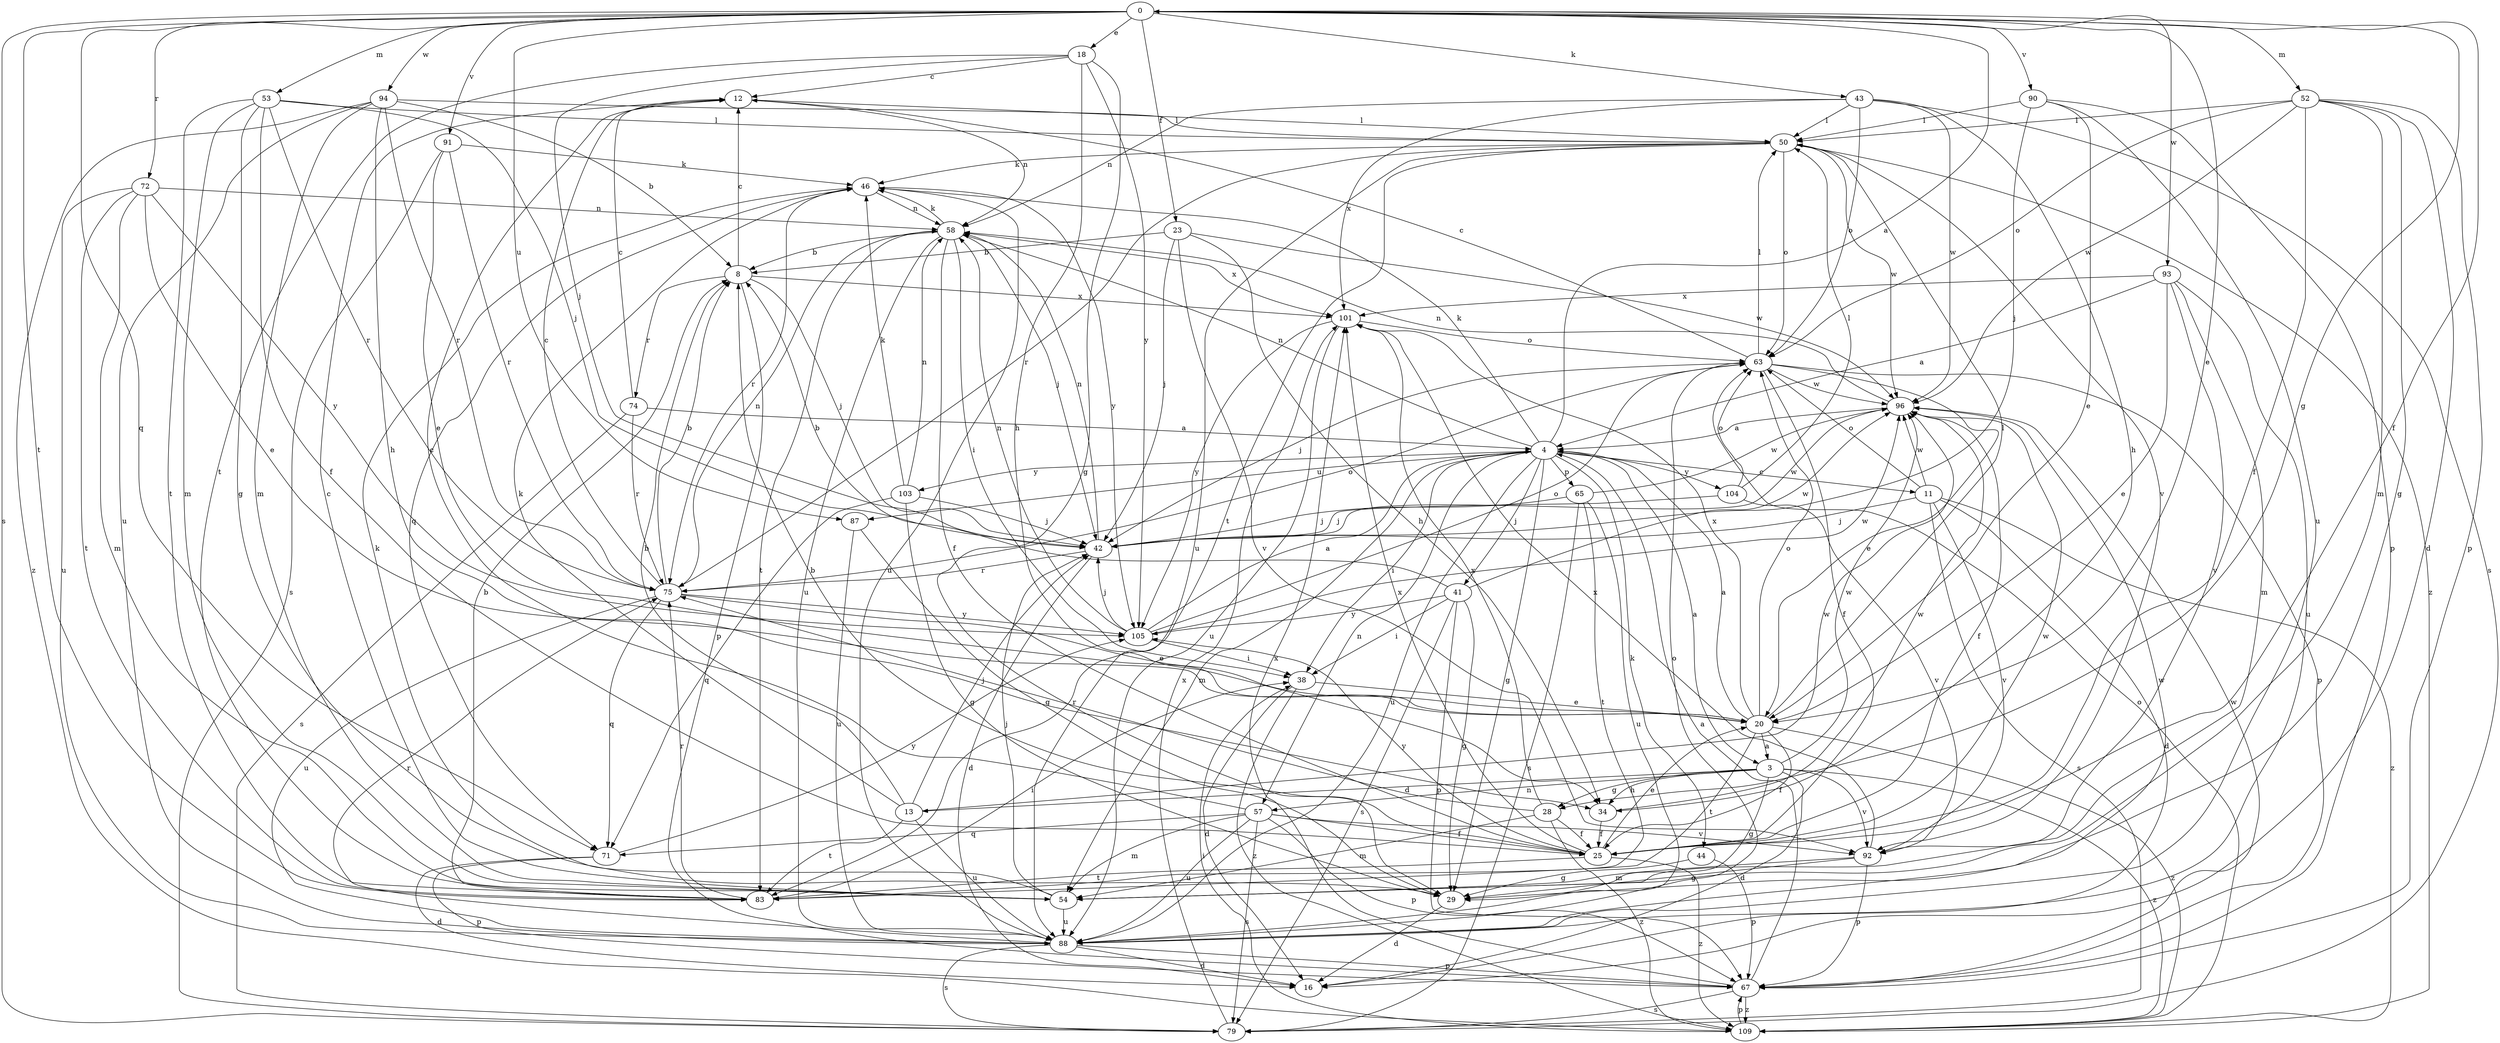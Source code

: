 strict digraph  {
0;
3;
4;
8;
11;
12;
13;
16;
18;
20;
23;
25;
28;
29;
34;
38;
41;
42;
43;
44;
46;
50;
52;
53;
54;
57;
58;
63;
65;
67;
71;
72;
74;
75;
79;
83;
87;
88;
90;
91;
92;
93;
94;
96;
101;
103;
104;
105;
109;
0 -> 18  [label=e];
0 -> 20  [label=e];
0 -> 23  [label=f];
0 -> 25  [label=f];
0 -> 28  [label=g];
0 -> 43  [label=k];
0 -> 52  [label=m];
0 -> 53  [label=m];
0 -> 71  [label=q];
0 -> 72  [label=r];
0 -> 79  [label=s];
0 -> 83  [label=t];
0 -> 87  [label=u];
0 -> 90  [label=v];
0 -> 91  [label=v];
0 -> 93  [label=w];
0 -> 94  [label=w];
3 -> 13  [label=d];
3 -> 16  [label=d];
3 -> 28  [label=g];
3 -> 29  [label=g];
3 -> 34  [label=h];
3 -> 57  [label=n];
3 -> 92  [label=v];
3 -> 96  [label=w];
3 -> 109  [label=z];
4 -> 0  [label=a];
4 -> 3  [label=a];
4 -> 11  [label=c];
4 -> 29  [label=g];
4 -> 38  [label=i];
4 -> 41  [label=j];
4 -> 44  [label=k];
4 -> 46  [label=k];
4 -> 54  [label=m];
4 -> 57  [label=n];
4 -> 58  [label=n];
4 -> 65  [label=p];
4 -> 87  [label=u];
4 -> 88  [label=u];
4 -> 103  [label=y];
4 -> 104  [label=y];
8 -> 12  [label=c];
8 -> 42  [label=j];
8 -> 67  [label=p];
8 -> 74  [label=r];
8 -> 101  [label=x];
11 -> 16  [label=d];
11 -> 42  [label=j];
11 -> 63  [label=o];
11 -> 79  [label=s];
11 -> 92  [label=v];
11 -> 96  [label=w];
11 -> 109  [label=z];
12 -> 50  [label=l];
12 -> 58  [label=n];
13 -> 8  [label=b];
13 -> 42  [label=j];
13 -> 46  [label=k];
13 -> 83  [label=t];
13 -> 88  [label=u];
13 -> 96  [label=w];
18 -> 12  [label=c];
18 -> 29  [label=g];
18 -> 34  [label=h];
18 -> 42  [label=j];
18 -> 83  [label=t];
18 -> 105  [label=y];
20 -> 3  [label=a];
20 -> 4  [label=a];
20 -> 25  [label=f];
20 -> 50  [label=l];
20 -> 63  [label=o];
20 -> 83  [label=t];
20 -> 101  [label=x];
20 -> 109  [label=z];
23 -> 8  [label=b];
23 -> 34  [label=h];
23 -> 42  [label=j];
23 -> 92  [label=v];
23 -> 96  [label=w];
25 -> 8  [label=b];
25 -> 20  [label=e];
25 -> 83  [label=t];
25 -> 96  [label=w];
25 -> 101  [label=x];
25 -> 105  [label=y];
25 -> 109  [label=z];
28 -> 25  [label=f];
28 -> 54  [label=m];
28 -> 75  [label=r];
28 -> 101  [label=x];
28 -> 109  [label=z];
29 -> 16  [label=d];
34 -> 25  [label=f];
34 -> 96  [label=w];
38 -> 16  [label=d];
38 -> 20  [label=e];
38 -> 109  [label=z];
41 -> 8  [label=b];
41 -> 29  [label=g];
41 -> 38  [label=i];
41 -> 67  [label=p];
41 -> 79  [label=s];
41 -> 96  [label=w];
41 -> 105  [label=y];
42 -> 16  [label=d];
42 -> 58  [label=n];
42 -> 75  [label=r];
42 -> 96  [label=w];
43 -> 34  [label=h];
43 -> 50  [label=l];
43 -> 58  [label=n];
43 -> 63  [label=o];
43 -> 79  [label=s];
43 -> 96  [label=w];
43 -> 101  [label=x];
44 -> 29  [label=g];
44 -> 67  [label=p];
46 -> 58  [label=n];
46 -> 71  [label=q];
46 -> 75  [label=r];
46 -> 88  [label=u];
46 -> 105  [label=y];
50 -> 46  [label=k];
50 -> 63  [label=o];
50 -> 75  [label=r];
50 -> 83  [label=t];
50 -> 88  [label=u];
50 -> 92  [label=v];
50 -> 96  [label=w];
50 -> 109  [label=z];
52 -> 16  [label=d];
52 -> 25  [label=f];
52 -> 29  [label=g];
52 -> 50  [label=l];
52 -> 54  [label=m];
52 -> 63  [label=o];
52 -> 67  [label=p];
52 -> 96  [label=w];
53 -> 25  [label=f];
53 -> 29  [label=g];
53 -> 42  [label=j];
53 -> 50  [label=l];
53 -> 54  [label=m];
53 -> 75  [label=r];
53 -> 83  [label=t];
54 -> 12  [label=c];
54 -> 42  [label=j];
54 -> 46  [label=k];
54 -> 88  [label=u];
57 -> 12  [label=c];
57 -> 25  [label=f];
57 -> 54  [label=m];
57 -> 67  [label=p];
57 -> 71  [label=q];
57 -> 79  [label=s];
57 -> 88  [label=u];
57 -> 92  [label=v];
58 -> 8  [label=b];
58 -> 25  [label=f];
58 -> 38  [label=i];
58 -> 42  [label=j];
58 -> 46  [label=k];
58 -> 83  [label=t];
58 -> 88  [label=u];
58 -> 101  [label=x];
63 -> 12  [label=c];
63 -> 20  [label=e];
63 -> 25  [label=f];
63 -> 42  [label=j];
63 -> 50  [label=l];
63 -> 67  [label=p];
63 -> 96  [label=w];
65 -> 42  [label=j];
65 -> 79  [label=s];
65 -> 83  [label=t];
65 -> 88  [label=u];
65 -> 96  [label=w];
67 -> 4  [label=a];
67 -> 79  [label=s];
67 -> 96  [label=w];
67 -> 101  [label=x];
67 -> 109  [label=z];
71 -> 16  [label=d];
71 -> 67  [label=p];
71 -> 105  [label=y];
72 -> 20  [label=e];
72 -> 54  [label=m];
72 -> 58  [label=n];
72 -> 83  [label=t];
72 -> 88  [label=u];
72 -> 105  [label=y];
74 -> 4  [label=a];
74 -> 12  [label=c];
74 -> 75  [label=r];
74 -> 79  [label=s];
75 -> 8  [label=b];
75 -> 12  [label=c];
75 -> 20  [label=e];
75 -> 58  [label=n];
75 -> 63  [label=o];
75 -> 71  [label=q];
75 -> 88  [label=u];
75 -> 105  [label=y];
79 -> 101  [label=x];
83 -> 8  [label=b];
83 -> 38  [label=i];
83 -> 75  [label=r];
87 -> 29  [label=g];
87 -> 88  [label=u];
88 -> 16  [label=d];
88 -> 63  [label=o];
88 -> 67  [label=p];
88 -> 75  [label=r];
88 -> 79  [label=s];
88 -> 96  [label=w];
90 -> 20  [label=e];
90 -> 42  [label=j];
90 -> 50  [label=l];
90 -> 67  [label=p];
90 -> 88  [label=u];
91 -> 20  [label=e];
91 -> 46  [label=k];
91 -> 75  [label=r];
91 -> 79  [label=s];
92 -> 29  [label=g];
92 -> 54  [label=m];
92 -> 67  [label=p];
92 -> 101  [label=x];
93 -> 4  [label=a];
93 -> 20  [label=e];
93 -> 54  [label=m];
93 -> 88  [label=u];
93 -> 92  [label=v];
93 -> 101  [label=x];
94 -> 8  [label=b];
94 -> 34  [label=h];
94 -> 50  [label=l];
94 -> 54  [label=m];
94 -> 75  [label=r];
94 -> 88  [label=u];
94 -> 109  [label=z];
96 -> 4  [label=a];
96 -> 25  [label=f];
96 -> 58  [label=n];
101 -> 63  [label=o];
101 -> 88  [label=u];
101 -> 105  [label=y];
103 -> 29  [label=g];
103 -> 42  [label=j];
103 -> 46  [label=k];
103 -> 58  [label=n];
103 -> 71  [label=q];
104 -> 42  [label=j];
104 -> 50  [label=l];
104 -> 63  [label=o];
104 -> 92  [label=v];
105 -> 4  [label=a];
105 -> 38  [label=i];
105 -> 42  [label=j];
105 -> 58  [label=n];
105 -> 63  [label=o];
105 -> 96  [label=w];
109 -> 38  [label=i];
109 -> 63  [label=o];
109 -> 67  [label=p];
}
